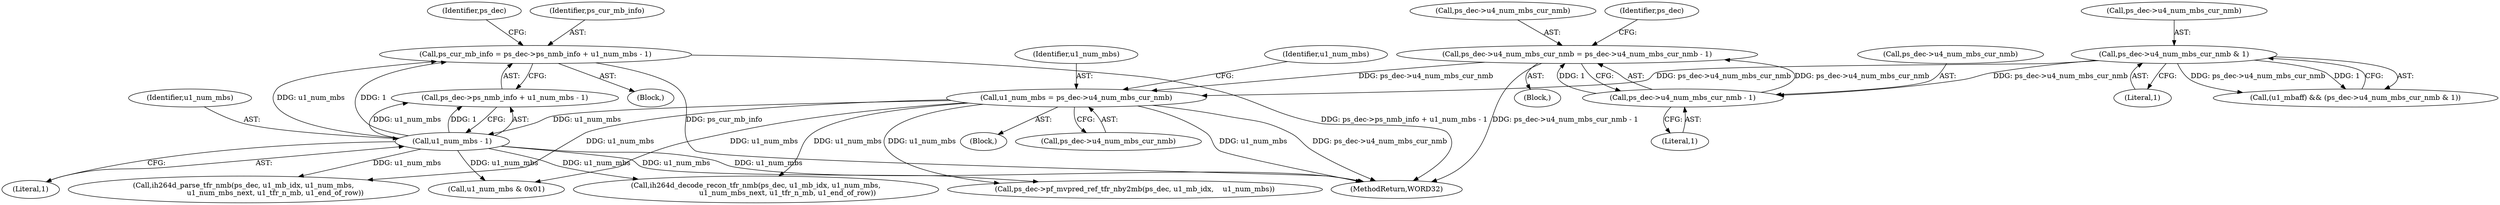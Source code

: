 digraph "0_Android_0b23c81c3dd9ec38f7e6806a3955fed1925541a0_1@integer" {
"1000568" [label="(Call,ps_cur_mb_info = ps_dec->ps_nmb_info + u1_num_mbs - 1)"];
"1000574" [label="(Call,u1_num_mbs - 1)"];
"1000560" [label="(Call,u1_num_mbs = ps_dec->u4_num_mbs_cur_nmb)"];
"1000547" [label="(Call,ps_dec->u4_num_mbs_cur_nmb = ps_dec->u4_num_mbs_cur_nmb - 1)"];
"1000551" [label="(Call,ps_dec->u4_num_mbs_cur_nmb - 1)"];
"1000541" [label="(Call,ps_dec->u4_num_mbs_cur_nmb & 1)"];
"1000574" [label="(Call,u1_num_mbs - 1)"];
"1000546" [label="(Block,)"];
"1000575" [label="(Identifier,u1_num_mbs)"];
"1000542" [label="(Call,ps_dec->u4_num_mbs_cur_nmb)"];
"1000570" [label="(Call,ps_dec->ps_nmb_info + u1_num_mbs - 1)"];
"1000655" [label="(Call,ps_dec->pf_mvpred_ref_tfr_nby2mb(ps_dec, u1_mb_idx,    u1_num_mbs))"];
"1000560" [label="(Call,u1_num_mbs = ps_dec->u4_num_mbs_cur_nmb)"];
"1000541" [label="(Call,ps_dec->u4_num_mbs_cur_nmb & 1)"];
"1000558" [label="(Identifier,ps_dec)"];
"1000683" [label="(Call,u1_num_mbs & 0x01)"];
"1000537" [label="(Block,)"];
"1000551" [label="(Call,ps_dec->u4_num_mbs_cur_nmb - 1)"];
"1000566" [label="(Identifier,u1_num_mbs)"];
"1000562" [label="(Call,ps_dec->u4_num_mbs_cur_nmb)"];
"1000567" [label="(Block,)"];
"1000702" [label="(Call,ih264d_parse_tfr_nmb(ps_dec, u1_mb_idx, u1_num_mbs,\n                            u1_num_mbs_next, u1_tfr_n_mb, u1_end_of_row))"];
"1000547" [label="(Call,ps_dec->u4_num_mbs_cur_nmb = ps_dec->u4_num_mbs_cur_nmb - 1)"];
"1000548" [label="(Call,ps_dec->u4_num_mbs_cur_nmb)"];
"1000569" [label="(Identifier,ps_cur_mb_info)"];
"1000561" [label="(Identifier,u1_num_mbs)"];
"1000716" [label="(Call,ih264d_decode_recon_tfr_nmb(ps_dec, u1_mb_idx, u1_num_mbs,\n                            u1_num_mbs_next, u1_tfr_n_mb, u1_end_of_row))"];
"1000545" [label="(Literal,1)"];
"1000552" [label="(Call,ps_dec->u4_num_mbs_cur_nmb)"];
"1000568" [label="(Call,ps_cur_mb_info = ps_dec->ps_nmb_info + u1_num_mbs - 1)"];
"1000604" [label="(Identifier,ps_dec)"];
"1000555" [label="(Literal,1)"];
"1000576" [label="(Literal,1)"];
"1001422" [label="(MethodReturn,WORD32)"];
"1000539" [label="(Call,(u1_mbaff) && (ps_dec->u4_num_mbs_cur_nmb & 1))"];
"1000568" -> "1000567"  [label="AST: "];
"1000568" -> "1000570"  [label="CFG: "];
"1000569" -> "1000568"  [label="AST: "];
"1000570" -> "1000568"  [label="AST: "];
"1000604" -> "1000568"  [label="CFG: "];
"1000568" -> "1001422"  [label="DDG: ps_cur_mb_info"];
"1000568" -> "1001422"  [label="DDG: ps_dec->ps_nmb_info + u1_num_mbs - 1"];
"1000574" -> "1000568"  [label="DDG: u1_num_mbs"];
"1000574" -> "1000568"  [label="DDG: 1"];
"1000574" -> "1000570"  [label="AST: "];
"1000574" -> "1000576"  [label="CFG: "];
"1000575" -> "1000574"  [label="AST: "];
"1000576" -> "1000574"  [label="AST: "];
"1000570" -> "1000574"  [label="CFG: "];
"1000574" -> "1001422"  [label="DDG: u1_num_mbs"];
"1000574" -> "1000570"  [label="DDG: u1_num_mbs"];
"1000574" -> "1000570"  [label="DDG: 1"];
"1000560" -> "1000574"  [label="DDG: u1_num_mbs"];
"1000574" -> "1000655"  [label="DDG: u1_num_mbs"];
"1000574" -> "1000683"  [label="DDG: u1_num_mbs"];
"1000574" -> "1000702"  [label="DDG: u1_num_mbs"];
"1000574" -> "1000716"  [label="DDG: u1_num_mbs"];
"1000560" -> "1000537"  [label="AST: "];
"1000560" -> "1000562"  [label="CFG: "];
"1000561" -> "1000560"  [label="AST: "];
"1000562" -> "1000560"  [label="AST: "];
"1000566" -> "1000560"  [label="CFG: "];
"1000560" -> "1001422"  [label="DDG: ps_dec->u4_num_mbs_cur_nmb"];
"1000560" -> "1001422"  [label="DDG: u1_num_mbs"];
"1000547" -> "1000560"  [label="DDG: ps_dec->u4_num_mbs_cur_nmb"];
"1000541" -> "1000560"  [label="DDG: ps_dec->u4_num_mbs_cur_nmb"];
"1000560" -> "1000655"  [label="DDG: u1_num_mbs"];
"1000560" -> "1000683"  [label="DDG: u1_num_mbs"];
"1000560" -> "1000702"  [label="DDG: u1_num_mbs"];
"1000560" -> "1000716"  [label="DDG: u1_num_mbs"];
"1000547" -> "1000546"  [label="AST: "];
"1000547" -> "1000551"  [label="CFG: "];
"1000548" -> "1000547"  [label="AST: "];
"1000551" -> "1000547"  [label="AST: "];
"1000558" -> "1000547"  [label="CFG: "];
"1000547" -> "1001422"  [label="DDG: ps_dec->u4_num_mbs_cur_nmb - 1"];
"1000551" -> "1000547"  [label="DDG: ps_dec->u4_num_mbs_cur_nmb"];
"1000551" -> "1000547"  [label="DDG: 1"];
"1000551" -> "1000555"  [label="CFG: "];
"1000552" -> "1000551"  [label="AST: "];
"1000555" -> "1000551"  [label="AST: "];
"1000541" -> "1000551"  [label="DDG: ps_dec->u4_num_mbs_cur_nmb"];
"1000541" -> "1000539"  [label="AST: "];
"1000541" -> "1000545"  [label="CFG: "];
"1000542" -> "1000541"  [label="AST: "];
"1000545" -> "1000541"  [label="AST: "];
"1000539" -> "1000541"  [label="CFG: "];
"1000541" -> "1000539"  [label="DDG: ps_dec->u4_num_mbs_cur_nmb"];
"1000541" -> "1000539"  [label="DDG: 1"];
}
